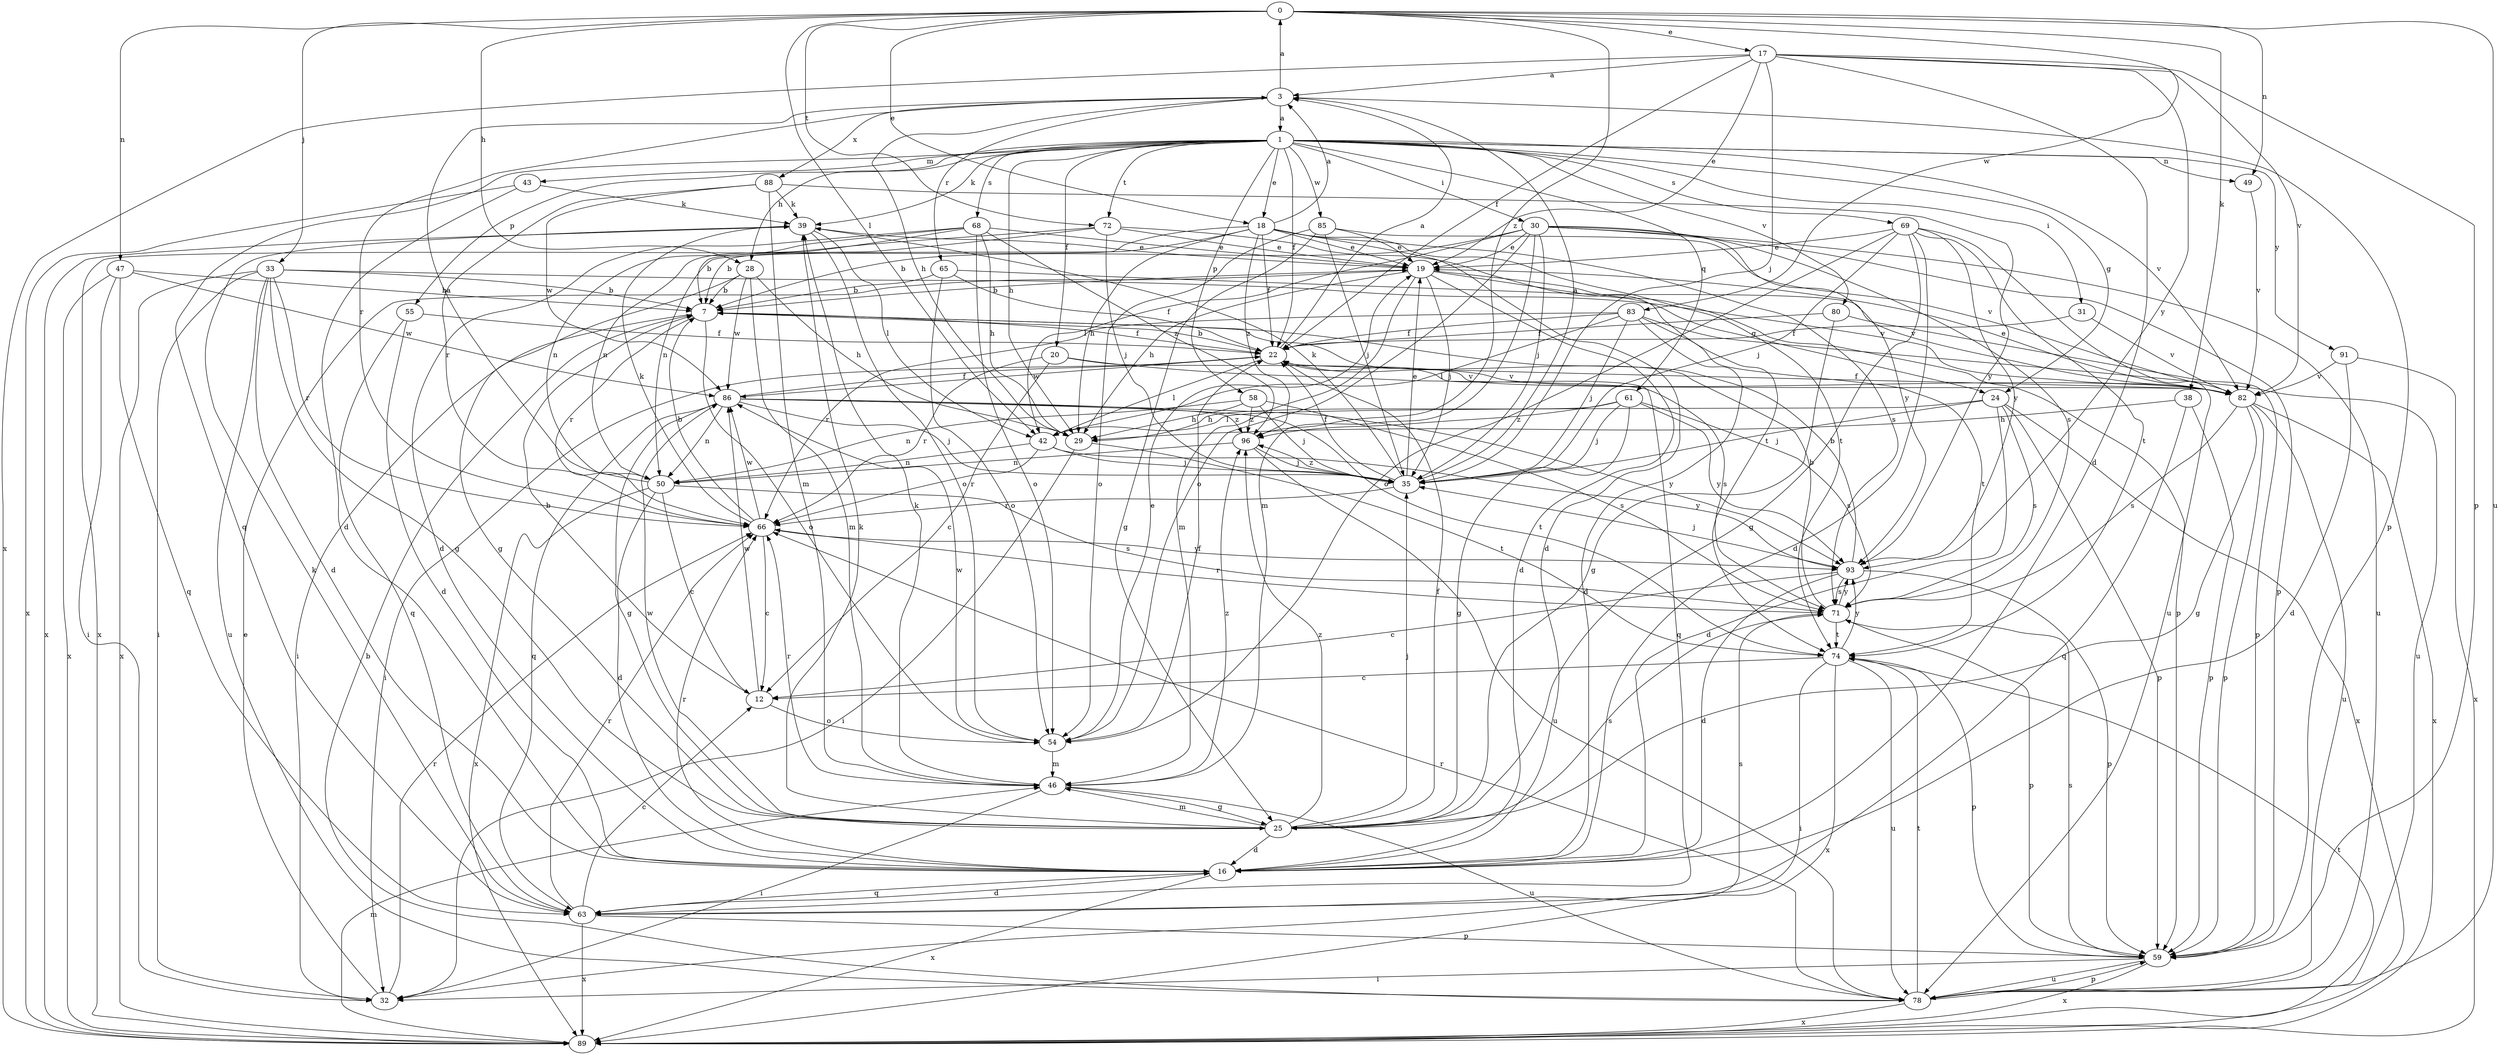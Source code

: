 strict digraph  {
0;
1;
3;
7;
12;
16;
17;
18;
19;
20;
22;
24;
25;
28;
29;
30;
31;
32;
33;
35;
38;
39;
42;
43;
46;
47;
49;
50;
54;
55;
58;
59;
61;
63;
65;
66;
68;
69;
71;
72;
74;
78;
80;
82;
83;
85;
86;
88;
89;
91;
93;
96;
0 -> 17  [label=e];
0 -> 18  [label=e];
0 -> 28  [label=h];
0 -> 33  [label=j];
0 -> 38  [label=k];
0 -> 42  [label=l];
0 -> 47  [label=n];
0 -> 49  [label=n];
0 -> 72  [label=t];
0 -> 78  [label=u];
0 -> 83  [label=w];
0 -> 96  [label=z];
1 -> 18  [label=e];
1 -> 20  [label=f];
1 -> 22  [label=f];
1 -> 24  [label=g];
1 -> 28  [label=h];
1 -> 29  [label=h];
1 -> 30  [label=i];
1 -> 31  [label=i];
1 -> 39  [label=k];
1 -> 43  [label=m];
1 -> 49  [label=n];
1 -> 55  [label=p];
1 -> 58  [label=p];
1 -> 61  [label=q];
1 -> 63  [label=q];
1 -> 68  [label=s];
1 -> 69  [label=s];
1 -> 72  [label=t];
1 -> 80  [label=v];
1 -> 82  [label=v];
1 -> 85  [label=w];
1 -> 91  [label=y];
3 -> 0  [label=a];
3 -> 1  [label=a];
3 -> 29  [label=h];
3 -> 59  [label=p];
3 -> 65  [label=r];
3 -> 66  [label=r];
3 -> 88  [label=x];
7 -> 22  [label=f];
7 -> 32  [label=i];
7 -> 54  [label=o];
7 -> 66  [label=r];
12 -> 7  [label=b];
12 -> 54  [label=o];
12 -> 86  [label=w];
16 -> 63  [label=q];
16 -> 66  [label=r];
16 -> 89  [label=x];
17 -> 3  [label=a];
17 -> 16  [label=d];
17 -> 19  [label=e];
17 -> 22  [label=f];
17 -> 35  [label=j];
17 -> 59  [label=p];
17 -> 82  [label=v];
17 -> 89  [label=x];
17 -> 93  [label=y];
18 -> 3  [label=a];
18 -> 16  [label=d];
18 -> 19  [label=e];
18 -> 22  [label=f];
18 -> 29  [label=h];
18 -> 50  [label=n];
18 -> 71  [label=s];
18 -> 74  [label=t];
18 -> 89  [label=x];
18 -> 96  [label=z];
19 -> 7  [label=b];
19 -> 16  [label=d];
19 -> 24  [label=g];
19 -> 29  [label=h];
19 -> 35  [label=j];
19 -> 46  [label=m];
19 -> 59  [label=p];
20 -> 12  [label=c];
20 -> 66  [label=r];
20 -> 71  [label=s];
20 -> 82  [label=v];
22 -> 3  [label=a];
22 -> 7  [label=b];
22 -> 32  [label=i];
22 -> 42  [label=l];
22 -> 63  [label=q];
22 -> 82  [label=v];
22 -> 86  [label=w];
24 -> 16  [label=d];
24 -> 35  [label=j];
24 -> 42  [label=l];
24 -> 59  [label=p];
24 -> 71  [label=s];
24 -> 89  [label=x];
25 -> 16  [label=d];
25 -> 22  [label=f];
25 -> 35  [label=j];
25 -> 39  [label=k];
25 -> 46  [label=m];
25 -> 71  [label=s];
25 -> 86  [label=w];
25 -> 96  [label=z];
28 -> 7  [label=b];
28 -> 25  [label=g];
28 -> 29  [label=h];
28 -> 46  [label=m];
28 -> 86  [label=w];
29 -> 32  [label=i];
29 -> 74  [label=t];
30 -> 7  [label=b];
30 -> 19  [label=e];
30 -> 35  [label=j];
30 -> 42  [label=l];
30 -> 46  [label=m];
30 -> 54  [label=o];
30 -> 59  [label=p];
30 -> 71  [label=s];
30 -> 78  [label=u];
30 -> 93  [label=y];
31 -> 22  [label=f];
31 -> 82  [label=v];
32 -> 19  [label=e];
32 -> 66  [label=r];
33 -> 7  [label=b];
33 -> 16  [label=d];
33 -> 25  [label=g];
33 -> 32  [label=i];
33 -> 66  [label=r];
33 -> 78  [label=u];
33 -> 82  [label=v];
33 -> 89  [label=x];
35 -> 3  [label=a];
35 -> 19  [label=e];
35 -> 22  [label=f];
35 -> 39  [label=k];
35 -> 66  [label=r];
35 -> 96  [label=z];
38 -> 29  [label=h];
38 -> 59  [label=p];
38 -> 63  [label=q];
39 -> 19  [label=e];
39 -> 42  [label=l];
39 -> 54  [label=o];
39 -> 89  [label=x];
42 -> 35  [label=j];
42 -> 50  [label=n];
42 -> 66  [label=r];
42 -> 93  [label=y];
43 -> 16  [label=d];
43 -> 39  [label=k];
43 -> 89  [label=x];
46 -> 25  [label=g];
46 -> 32  [label=i];
46 -> 39  [label=k];
46 -> 66  [label=r];
46 -> 78  [label=u];
46 -> 96  [label=z];
47 -> 7  [label=b];
47 -> 32  [label=i];
47 -> 63  [label=q];
47 -> 86  [label=w];
47 -> 89  [label=x];
49 -> 82  [label=v];
50 -> 3  [label=a];
50 -> 12  [label=c];
50 -> 16  [label=d];
50 -> 71  [label=s];
50 -> 89  [label=x];
54 -> 19  [label=e];
54 -> 22  [label=f];
54 -> 46  [label=m];
54 -> 86  [label=w];
55 -> 16  [label=d];
55 -> 22  [label=f];
55 -> 63  [label=q];
58 -> 29  [label=h];
58 -> 35  [label=j];
58 -> 50  [label=n];
58 -> 71  [label=s];
58 -> 96  [label=z];
59 -> 32  [label=i];
59 -> 71  [label=s];
59 -> 78  [label=u];
59 -> 89  [label=x];
61 -> 25  [label=g];
61 -> 29  [label=h];
61 -> 35  [label=j];
61 -> 71  [label=s];
61 -> 93  [label=y];
61 -> 96  [label=z];
63 -> 12  [label=c];
63 -> 16  [label=d];
63 -> 39  [label=k];
63 -> 59  [label=p];
63 -> 66  [label=r];
63 -> 71  [label=s];
63 -> 89  [label=x];
65 -> 7  [label=b];
65 -> 22  [label=f];
65 -> 54  [label=o];
65 -> 82  [label=v];
66 -> 7  [label=b];
66 -> 12  [label=c];
66 -> 39  [label=k];
66 -> 86  [label=w];
66 -> 93  [label=y];
68 -> 7  [label=b];
68 -> 16  [label=d];
68 -> 19  [label=e];
68 -> 29  [label=h];
68 -> 50  [label=n];
68 -> 54  [label=o];
68 -> 96  [label=z];
69 -> 16  [label=d];
69 -> 19  [label=e];
69 -> 25  [label=g];
69 -> 35  [label=j];
69 -> 54  [label=o];
69 -> 74  [label=t];
69 -> 78  [label=u];
69 -> 93  [label=y];
71 -> 7  [label=b];
71 -> 59  [label=p];
71 -> 66  [label=r];
71 -> 74  [label=t];
71 -> 93  [label=y];
72 -> 7  [label=b];
72 -> 19  [label=e];
72 -> 35  [label=j];
72 -> 50  [label=n];
72 -> 74  [label=t];
74 -> 12  [label=c];
74 -> 32  [label=i];
74 -> 59  [label=p];
74 -> 78  [label=u];
74 -> 89  [label=x];
74 -> 93  [label=y];
78 -> 7  [label=b];
78 -> 59  [label=p];
78 -> 66  [label=r];
78 -> 74  [label=t];
78 -> 89  [label=x];
80 -> 22  [label=f];
80 -> 25  [label=g];
80 -> 59  [label=p];
82 -> 19  [label=e];
82 -> 22  [label=f];
82 -> 25  [label=g];
82 -> 59  [label=p];
82 -> 71  [label=s];
82 -> 78  [label=u];
82 -> 89  [label=x];
83 -> 16  [label=d];
83 -> 22  [label=f];
83 -> 35  [label=j];
83 -> 42  [label=l];
83 -> 66  [label=r];
83 -> 74  [label=t];
83 -> 78  [label=u];
85 -> 19  [label=e];
85 -> 25  [label=g];
85 -> 35  [label=j];
85 -> 54  [label=o];
85 -> 82  [label=v];
86 -> 22  [label=f];
86 -> 25  [label=g];
86 -> 35  [label=j];
86 -> 50  [label=n];
86 -> 63  [label=q];
86 -> 74  [label=t];
86 -> 93  [label=y];
86 -> 96  [label=z];
88 -> 39  [label=k];
88 -> 46  [label=m];
88 -> 66  [label=r];
88 -> 86  [label=w];
88 -> 93  [label=y];
89 -> 46  [label=m];
89 -> 74  [label=t];
91 -> 16  [label=d];
91 -> 82  [label=v];
91 -> 89  [label=x];
93 -> 7  [label=b];
93 -> 12  [label=c];
93 -> 16  [label=d];
93 -> 35  [label=j];
93 -> 59  [label=p];
93 -> 71  [label=s];
96 -> 35  [label=j];
96 -> 50  [label=n];
96 -> 78  [label=u];
}
